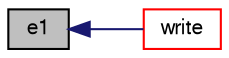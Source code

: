 digraph "e1"
{
  bgcolor="transparent";
  edge [fontname="FreeSans",fontsize="10",labelfontname="FreeSans",labelfontsize="10"];
  node [fontname="FreeSans",fontsize="10",shape=record];
  rankdir="LR";
  Node640 [label="e1",height=0.2,width=0.4,color="black", fillcolor="grey75", style="filled", fontcolor="black"];
  Node640 -> Node641 [dir="back",color="midnightblue",fontsize="10",style="solid",fontname="FreeSans"];
  Node641 [label="write",height=0.2,width=0.4,color="red",URL="$a24990.html#a293fdfec8bdfbd5c3913ab4c9f3454ff",tooltip="Write. "];
}
